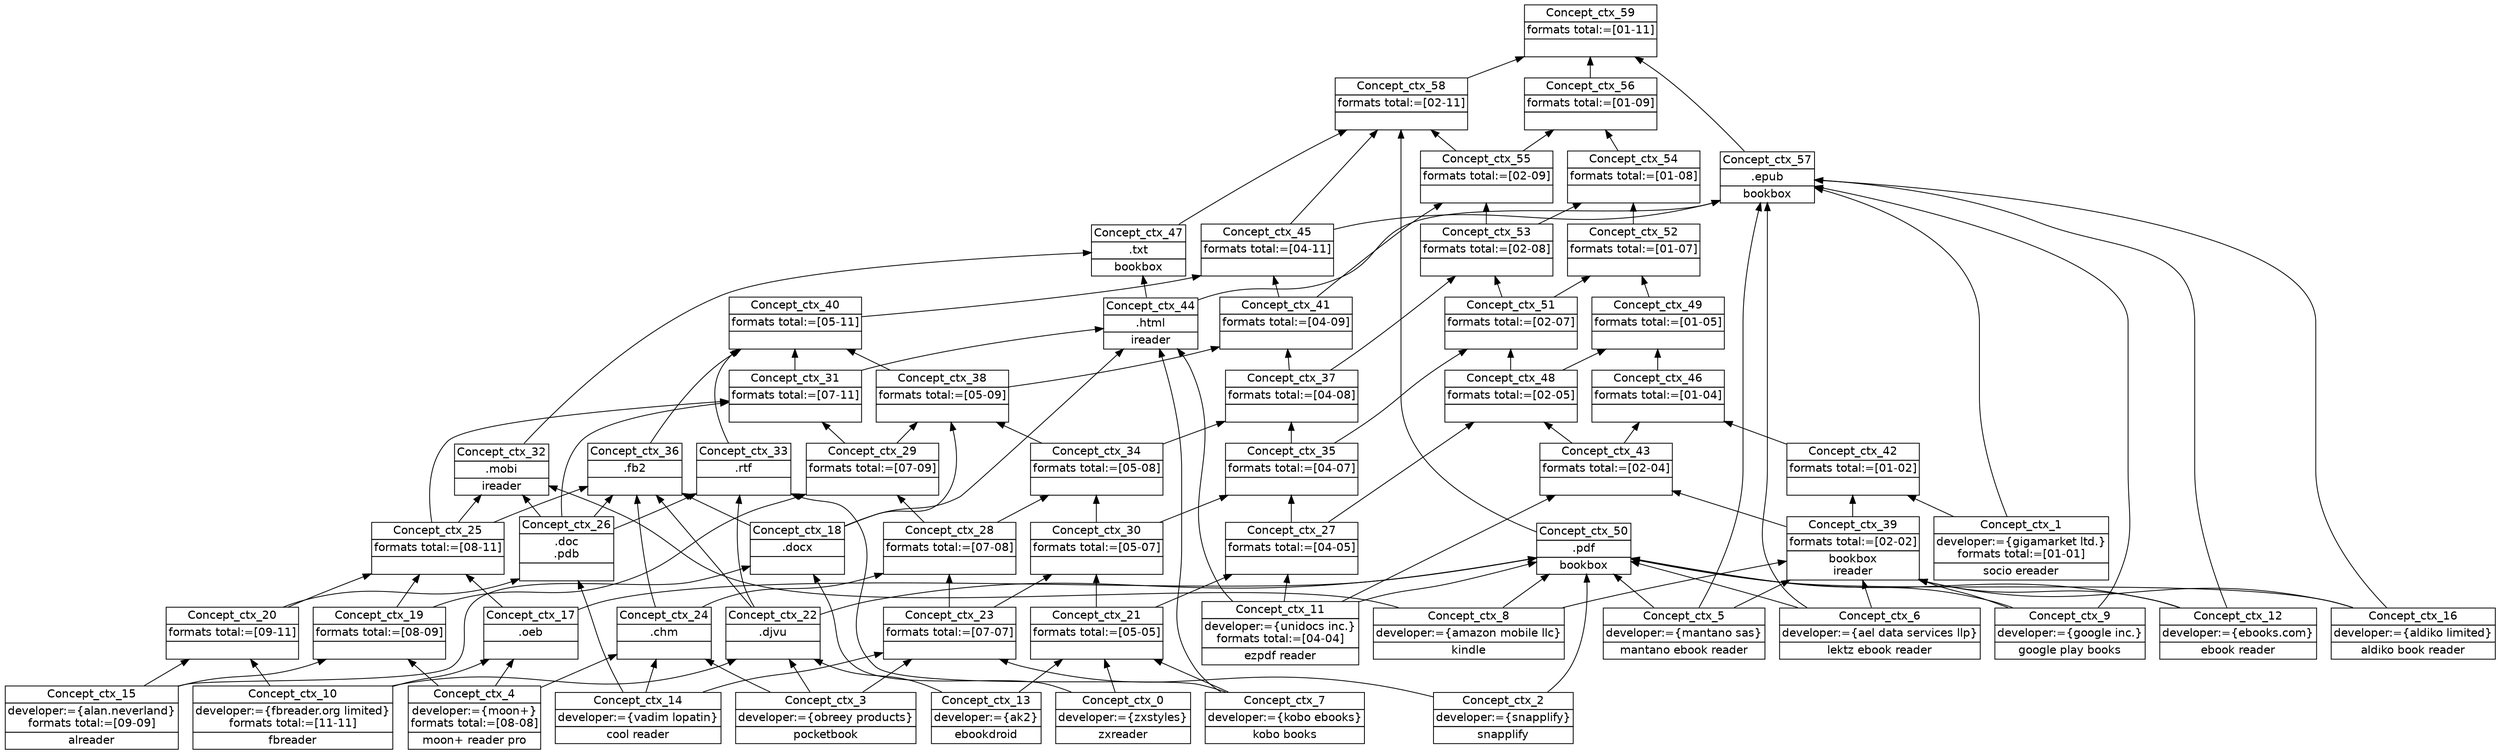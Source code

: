digraph G { 
	rankdir=BT;
	margin=0;
	node [margin="0.03,0.03",fontname="DejaVu Sans"];
	ranksep=0.3;
	nodesep=0.2;
//graph[label="name:ctx,concept number:60,object number:19,attribute number:66"
0 [shape=none,label=<<table border="0" cellborder="1" cellspacing="0" port="p"><tr><td>Concept_ctx_6</td></tr><tr><td>developer:={ael data services llp}<br/></td></tr><tr><td>lektz ebook reader<br/></td></tr></table>>];
1 [shape=none,label=<<table border="0" cellborder="1" cellspacing="0" port="p"><tr><td>Concept_ctx_2</td></tr><tr><td>developer:={snapplify}<br/></td></tr><tr><td>snapplify<br/></td></tr></table>>];
10 [shape=none,label=<<table border="0" cellborder="1" cellspacing="0" port="p"><tr><td>Concept_ctx_0</td></tr><tr><td>developer:={zxstyles}<br/></td></tr><tr><td>zxreader<br/></td></tr></table>>];
11 [shape=none,label=<<table border="0" cellborder="1" cellspacing="0" port="p"><tr><td>Concept_ctx_10</td></tr><tr><td>developer:={fbreader.org limited}<br/>formats total:=[11-11]<br/></td></tr><tr><td>fbreader<br/></td></tr></table>>];
12 [shape=none,label=<<table border="0" cellborder="1" cellspacing="0" port="p"><tr><td>Concept_ctx_1</td></tr><tr><td>developer:={gigamarket ltd.}<br/>formats total:=[01-01]<br/></td></tr><tr><td>socio ereader<br/></td></tr></table>>];
13 [shape=none,label=<<table border="0" cellborder="1" cellspacing="0" port="p"><tr><td>Concept_ctx_14</td></tr><tr><td>developer:={vadim lopatin}<br/></td></tr><tr><td>cool reader<br/></td></tr></table>>];
14 [shape=none,label=<<table border="0" cellborder="1" cellspacing="0" port="p"><tr><td>Concept_ctx_9</td></tr><tr><td>developer:={google inc.}<br/></td></tr><tr><td>google play books<br/></td></tr></table>>];
15 [shape=none,label=<<table border="0" cellborder="1" cellspacing="0" port="p"><tr><td>Concept_ctx_12</td></tr><tr><td>developer:={ebooks.com}<br/></td></tr><tr><td>ebook reader<br/></td></tr></table>>];
16 [shape=none,label=<<table border="0" cellborder="1" cellspacing="0" port="p"><tr><td>Concept_ctx_4</td></tr><tr><td>developer:={moon+}<br/>formats total:=[08-08]<br/></td></tr><tr><td>moon+ reader pro<br/></td></tr></table>>];
2 [shape=none,label=<<table border="0" cellborder="1" cellspacing="0" port="p"><tr><td>Concept_ctx_15</td></tr><tr><td>developer:={alan.neverland}<br/>formats total:=[09-09]<br/></td></tr><tr><td>alreader<br/></td></tr></table>>];
3 [shape=none,label=<<table border="0" cellborder="1" cellspacing="0" port="p"><tr><td>Concept_ctx_8</td></tr><tr><td>developer:={amazon mobile llc}<br/></td></tr><tr><td>kindle<br/></td></tr></table>>];
4 [shape=none,label=<<table border="0" cellborder="1" cellspacing="0" port="p"><tr><td>Concept_ctx_11</td></tr><tr><td>developer:={unidocs inc.}<br/>formats total:=[04-04]<br/></td></tr><tr><td>ezpdf reader<br/></td></tr></table>>];
5 [shape=none,label=<<table border="0" cellborder="1" cellspacing="0" port="p"><tr><td>Concept_ctx_13</td></tr><tr><td>developer:={ak2}<br/></td></tr><tr><td>ebookdroid<br/></td></tr></table>>];
6 [shape=none,label=<<table border="0" cellborder="1" cellspacing="0" port="p"><tr><td>Concept_ctx_7</td></tr><tr><td>developer:={kobo ebooks}<br/></td></tr><tr><td>kobo books<br/></td></tr></table>>];
7 [shape=none,label=<<table border="0" cellborder="1" cellspacing="0" port="p"><tr><td>Concept_ctx_16</td></tr><tr><td>developer:={aldiko limited}<br/></td></tr><tr><td>aldiko book reader<br/></td></tr></table>>];
8 [shape=none,label=<<table border="0" cellborder="1" cellspacing="0" port="p"><tr><td>Concept_ctx_3</td></tr><tr><td>developer:={obreey products}<br/></td></tr><tr><td>pocketbook<br/></td></tr></table>>];
9 [shape=none,label=<<table border="0" cellborder="1" cellspacing="0" port="p"><tr><td>Concept_ctx_5</td></tr><tr><td>developer:={mantano sas}<br/></td></tr><tr><td>mantano ebook reader<br/></td></tr></table>>];
38 [shape=none,label=<<table border="0" cellborder="1" cellspacing="0" port="p"><tr><td>Concept_ctx_20</td></tr><tr><td>formats total:=[09-11]<br/></td></tr><tr><td><br/></td></tr></table>>];
39 [shape=none,label=<<table border="0" cellborder="1" cellspacing="0" port="p"><tr><td>Concept_ctx_19</td></tr><tr><td>formats total:=[08-09]<br/></td></tr><tr><td><br/></td></tr></table>>];
54 [shape=none,label=<<table border="0" cellborder="1" cellspacing="0" port="p"><tr><td>Concept_ctx_17</td></tr><tr><td>.oeb<br/></td></tr><tr><td><br/></td></tr></table>>];
59 [shape=none,label=<<table border="0" cellborder="1" cellspacing="0" port="p"><tr><td>Concept_ctx_18</td></tr><tr><td>.docx<br/></td></tr><tr><td><br/></td></tr></table>>];
32 [shape=none,label=<<table border="0" cellborder="1" cellspacing="0" port="p"><tr><td>Concept_ctx_25</td></tr><tr><td>formats total:=[08-11]<br/></td></tr><tr><td><br/></td></tr></table>>];
45 [shape=none,label=<<table border="0" cellborder="1" cellspacing="0" port="p"><tr><td>Concept_ctx_23</td></tr><tr><td>formats total:=[07-07]<br/></td></tr><tr><td><br/></td></tr></table>>];
46 [shape=none,label=<<table border="0" cellborder="1" cellspacing="0" port="p"><tr><td>Concept_ctx_21</td></tr><tr><td>formats total:=[05-05]<br/></td></tr><tr><td><br/></td></tr></table>>];
48 [shape=none,label=<<table border="0" cellborder="1" cellspacing="0" port="p"><tr><td>Concept_ctx_24</td></tr><tr><td>.chm<br/></td></tr><tr><td><br/></td></tr></table>>];
49 [shape=none,label=<<table border="0" cellborder="1" cellspacing="0" port="p"><tr><td>Concept_ctx_22</td></tr><tr><td>.djvu<br/></td></tr><tr><td><br/></td></tr></table>>];
58 [shape=none,label=<<table border="0" cellborder="1" cellspacing="0" port="p"><tr><td>Concept_ctx_26</td></tr><tr><td>.doc<br/>.pdb<br/></td></tr><tr><td><br/></td></tr></table>>];
40 [shape=none,label=<<table border="0" cellborder="1" cellspacing="0" port="p"><tr><td>Concept_ctx_28</td></tr><tr><td>formats total:=[07-08]<br/></td></tr><tr><td><br/></td></tr></table>>];
42 [shape=none,label=<<table border="0" cellborder="1" cellspacing="0" port="p"><tr><td>Concept_ctx_27</td></tr><tr><td>formats total:=[04-05]<br/></td></tr><tr><td><br/></td></tr></table>>];
33 [shape=none,label=<<table border="0" cellborder="1" cellspacing="0" port="p"><tr><td>Concept_ctx_29</td></tr><tr><td>formats total:=[07-09]<br/></td></tr><tr><td><br/></td></tr></table>>];
27 [shape=none,label=<<table border="0" cellborder="1" cellspacing="0" port="p"><tr><td>Concept_ctx_31</td></tr><tr><td>formats total:=[07-11]<br/></td></tr><tr><td><br/></td></tr></table>>];
41 [shape=none,label=<<table border="0" cellborder="1" cellspacing="0" port="p"><tr><td>Concept_ctx_30</td></tr><tr><td>formats total:=[05-07]<br/></td></tr><tr><td><br/></td></tr></table>>];
53 [shape=none,label=<<table border="0" cellborder="1" cellspacing="0" port="p"><tr><td>Concept_ctx_32</td></tr><tr><td>.mobi<br/></td></tr><tr><td>ireader<br/></td></tr></table>>];
55 [shape=none,label=<<table border="0" cellborder="1" cellspacing="0" port="p"><tr><td>Concept_ctx_33</td></tr><tr><td>.rtf<br/></td></tr><tr><td><br/></td></tr></table>>];
34 [shape=none,label=<<table border="0" cellborder="1" cellspacing="0" port="p"><tr><td>Concept_ctx_34</td></tr><tr><td>formats total:=[05-08]<br/></td></tr><tr><td><br/></td></tr></table>>];
35 [shape=none,label=<<table border="0" cellborder="1" cellspacing="0" port="p"><tr><td>Concept_ctx_35</td></tr><tr><td>formats total:=[04-07]<br/></td></tr><tr><td><br/></td></tr></table>>];
51 [shape=none,label=<<table border="0" cellborder="1" cellspacing="0" port="p"><tr><td>Concept_ctx_36</td></tr><tr><td>.fb2<br/></td></tr><tr><td><br/></td></tr></table>>];
28 [shape=none,label=<<table border="0" cellborder="1" cellspacing="0" port="p"><tr><td>Concept_ctx_38</td></tr><tr><td>formats total:=[05-09]<br/></td></tr><tr><td><br/></td></tr></table>>];
29 [shape=none,label=<<table border="0" cellborder="1" cellspacing="0" port="p"><tr><td>Concept_ctx_37</td></tr><tr><td>formats total:=[04-08]<br/></td></tr><tr><td><br/></td></tr></table>>];
47 [shape=none,label=<<table border="0" cellborder="1" cellspacing="0" port="p"><tr><td>Concept_ctx_39</td></tr><tr><td>formats total:=[02-02]<br/></td></tr><tr><td>bookbox<br/>ireader<br/></td></tr></table>>];
23 [shape=none,label=<<table border="0" cellborder="1" cellspacing="0" port="p"><tr><td>Concept_ctx_40</td></tr><tr><td>formats total:=[05-11]<br/></td></tr><tr><td><br/></td></tr></table>>];
24 [shape=none,label=<<table border="0" cellborder="1" cellspacing="0" port="p"><tr><td>Concept_ctx_41</td></tr><tr><td>formats total:=[04-09]<br/></td></tr><tr><td><br/></td></tr></table>>];
43 [shape=none,label=<<table border="0" cellborder="1" cellspacing="0" port="p"><tr><td>Concept_ctx_43</td></tr><tr><td>formats total:=[02-04]<br/></td></tr><tr><td><br/></td></tr></table>>];
44 [shape=none,label=<<table border="0" cellborder="1" cellspacing="0" port="p"><tr><td>Concept_ctx_42</td></tr><tr><td>formats total:=[01-02]<br/></td></tr><tr><td><br/></td></tr></table>>];
20 [shape=none,label=<<table border="0" cellborder="1" cellspacing="0" port="p"><tr><td>Concept_ctx_45</td></tr><tr><td>formats total:=[04-11]<br/></td></tr><tr><td><br/></td></tr></table>>];
37 [shape=none,label=<<table border="0" cellborder="1" cellspacing="0" port="p"><tr><td>Concept_ctx_46</td></tr><tr><td>formats total:=[01-04]<br/></td></tr><tr><td><br/></td></tr></table>>];
52 [shape=none,label=<<table border="0" cellborder="1" cellspacing="0" port="p"><tr><td>Concept_ctx_44</td></tr><tr><td>.html<br/></td></tr><tr><td>ireader<br/></td></tr></table>>];
36 [shape=none,label=<<table border="0" cellborder="1" cellspacing="0" port="p"><tr><td>Concept_ctx_48</td></tr><tr><td>formats total:=[02-05]<br/></td></tr><tr><td><br/></td></tr></table>>];
57 [shape=none,label=<<table border="0" cellborder="1" cellspacing="0" port="p"><tr><td>Concept_ctx_47</td></tr><tr><td>.txt<br/></td></tr><tr><td>bookbox<br/></td></tr></table>>];
31 [shape=none,label=<<table border="0" cellborder="1" cellspacing="0" port="p"><tr><td>Concept_ctx_49</td></tr><tr><td>formats total:=[01-05]<br/></td></tr><tr><td><br/></td></tr></table>>];
56 [shape=none,label=<<table border="0" cellborder="1" cellspacing="0" port="p"><tr><td>Concept_ctx_50</td></tr><tr><td>.pdf<br/></td></tr><tr><td>bookbox<br/></td></tr></table>>];
30 [shape=none,label=<<table border="0" cellborder="1" cellspacing="0" port="p"><tr><td>Concept_ctx_51</td></tr><tr><td>formats total:=[02-07]<br/></td></tr><tr><td><br/></td></tr></table>>];
25 [shape=none,label=<<table border="0" cellborder="1" cellspacing="0" port="p"><tr><td>Concept_ctx_53</td></tr><tr><td>formats total:=[02-08]<br/></td></tr><tr><td><br/></td></tr></table>>];
26 [shape=none,label=<<table border="0" cellborder="1" cellspacing="0" port="p"><tr><td>Concept_ctx_52</td></tr><tr><td>formats total:=[01-07]<br/></td></tr><tr><td><br/></td></tr></table>>];
21 [shape=none,label=<<table border="0" cellborder="1" cellspacing="0" port="p"><tr><td>Concept_ctx_55</td></tr><tr><td>formats total:=[02-09]<br/></td></tr><tr><td><br/></td></tr></table>>];
22 [shape=none,label=<<table border="0" cellborder="1" cellspacing="0" port="p"><tr><td>Concept_ctx_54</td></tr><tr><td>formats total:=[01-08]<br/></td></tr><tr><td><br/></td></tr></table>>];
18 [shape=none,label=<<table border="0" cellborder="1" cellspacing="0" port="p"><tr><td>Concept_ctx_58</td></tr><tr><td>formats total:=[02-11]<br/></td></tr><tr><td><br/></td></tr></table>>];
19 [shape=none,label=<<table border="0" cellborder="1" cellspacing="0" port="p"><tr><td>Concept_ctx_56</td></tr><tr><td>formats total:=[01-09]<br/></td></tr><tr><td><br/></td></tr></table>>];
50 [shape=none,label=<<table border="0" cellborder="1" cellspacing="0" port="p"><tr><td>Concept_ctx_57</td></tr><tr><td>.epub<br/></td></tr><tr><td>bookbox<br/></td></tr></table>>];
17 [shape=none,label=<<table border="0" cellborder="1" cellspacing="0" port="p"><tr><td>Concept_ctx_59</td></tr><tr><td>formats total:=[01-11]<br/></td></tr><tr><td><br/></td></tr></table>>];
	11:p -> 38:p
	2:p -> 38:p
	16:p -> 39:p
	2:p -> 39:p
	16:p -> 54:p
	11:p -> 54:p
	10:p -> 59:p
	2:p -> 59:p
	38:p -> 32:p
	39:p -> 32:p
	54:p -> 32:p
	13:p -> 45:p
	8:p -> 45:p
	1:p -> 45:p
	10:p -> 46:p
	6:p -> 46:p
	5:p -> 46:p
	16:p -> 48:p
	13:p -> 48:p
	8:p -> 48:p
	11:p -> 49:p
	5:p -> 49:p
	8:p -> 49:p
	38:p -> 58:p
	13:p -> 58:p
	45:p -> 40:p
	48:p -> 40:p
	46:p -> 42:p
	4:p -> 42:p
	39:p -> 33:p
	40:p -> 33:p
	32:p -> 27:p
	33:p -> 27:p
	58:p -> 27:p
	46:p -> 41:p
	45:p -> 41:p
	32:p -> 53:p
	3:p -> 53:p
	58:p -> 53:p
	6:p -> 55:p
	49:p -> 55:p
	58:p -> 55:p
	40:p -> 34:p
	41:p -> 34:p
	42:p -> 35:p
	41:p -> 35:p
	32:p -> 51:p
	49:p -> 51:p
	48:p -> 51:p
	59:p -> 51:p
	58:p -> 51:p
	34:p -> 28:p
	59:p -> 28:p
	33:p -> 28:p
	35:p -> 29:p
	34:p -> 29:p
	9:p -> 47:p
	0:p -> 47:p
	7:p -> 47:p
	15:p -> 47:p
	3:p -> 47:p
	14:p -> 47:p
	28:p -> 23:p
	51:p -> 23:p
	27:p -> 23:p
	55:p -> 23:p
	28:p -> 24:p
	29:p -> 24:p
	4:p -> 43:p
	47:p -> 43:p
	12:p -> 44:p
	47:p -> 44:p
	24:p -> 20:p
	23:p -> 20:p
	44:p -> 37:p
	43:p -> 37:p
	6:p -> 52:p
	4:p -> 52:p
	27:p -> 52:p
	59:p -> 52:p
	42:p -> 36:p
	43:p -> 36:p
	53:p -> 57:p
	52:p -> 57:p
	36:p -> 31:p
	37:p -> 31:p
	9:p -> 56:p
	15:p -> 56:p
	49:p -> 56:p
	4:p -> 56:p
	7:p -> 56:p
	0:p -> 56:p
	54:p -> 56:p
	3:p -> 56:p
	14:p -> 56:p
	1:p -> 56:p
	35:p -> 30:p
	36:p -> 30:p
	29:p -> 25:p
	30:p -> 25:p
	30:p -> 26:p
	31:p -> 26:p
	25:p -> 21:p
	24:p -> 21:p
	26:p -> 22:p
	25:p -> 22:p
	57:p -> 18:p
	21:p -> 18:p
	20:p -> 18:p
	56:p -> 18:p
	21:p -> 19:p
	22:p -> 19:p
	9:p -> 50:p
	15:p -> 50:p
	12:p -> 50:p
	7:p -> 50:p
	0:p -> 50:p
	14:p -> 50:p
	20:p -> 50:p
	52:p -> 50:p
	50:p -> 17:p
	18:p -> 17:p
	19:p -> 17:p
}